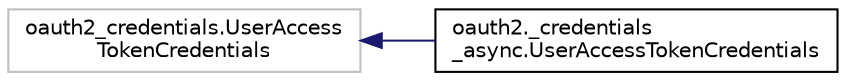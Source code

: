 digraph "Graphical Class Hierarchy"
{
 // LATEX_PDF_SIZE
  edge [fontname="Helvetica",fontsize="10",labelfontname="Helvetica",labelfontsize="10"];
  node [fontname="Helvetica",fontsize="10",shape=record];
  rankdir="LR";
  Node14466 [label="oauth2_credentials.UserAccess\lTokenCredentials",height=0.2,width=0.4,color="grey75", fillcolor="white", style="filled",tooltip=" "];
  Node14466 -> Node0 [dir="back",color="midnightblue",fontsize="10",style="solid",fontname="Helvetica"];
  Node0 [label="oauth2._credentials\l_async.UserAccessTokenCredentials",height=0.2,width=0.4,color="black", fillcolor="white", style="filled",URL="$classoauth2_1_1__credentials__async_1_1UserAccessTokenCredentials.html",tooltip=" "];
}
